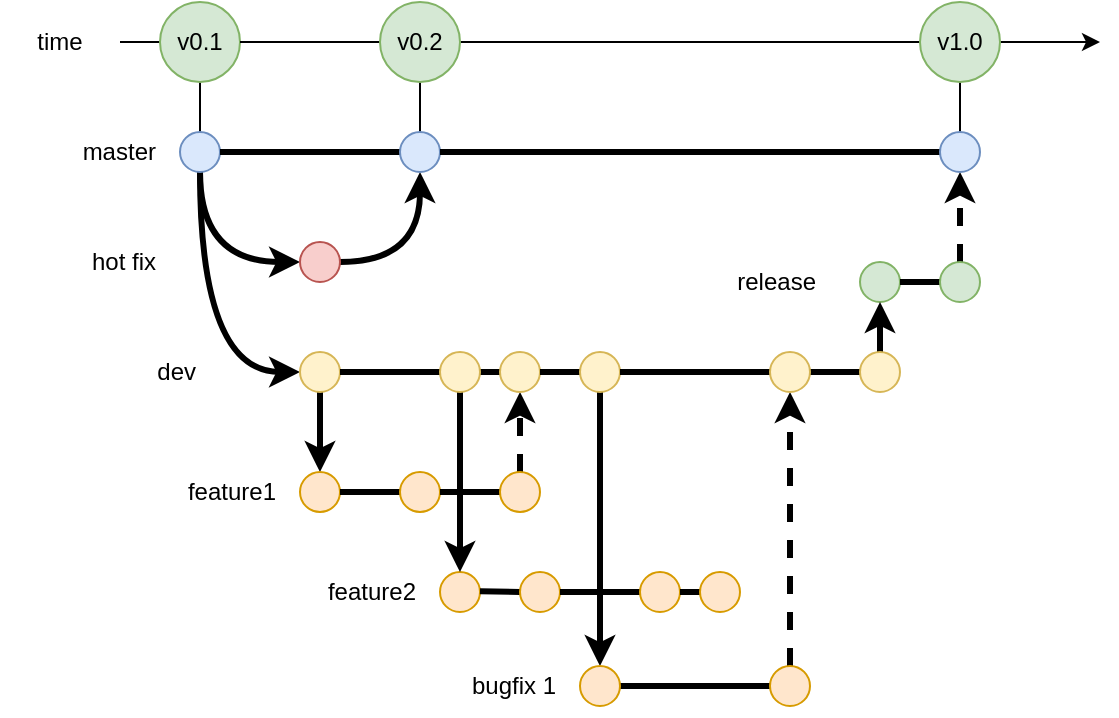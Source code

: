 <mxfile version="25.0.2">
  <diagram name="Page-1" id="3AEyisqIqyRekat88IwF">
    <mxGraphModel dx="768" dy="708" grid="1" gridSize="10" guides="1" tooltips="1" connect="1" arrows="1" fold="1" page="1" pageScale="1" pageWidth="850" pageHeight="1100" math="0" shadow="0">
      <root>
        <mxCell id="0" />
        <mxCell id="1" parent="0" />
        <mxCell id="RW_EFl4ua5fI-EQTaZHF-38" value="" style="endArrow=none;html=1;rounded=0;strokeWidth=3;" edge="1" parent="1" target="RW_EFl4ua5fI-EQTaZHF-36">
          <mxGeometry width="50" height="50" relative="1" as="geometry">
            <mxPoint x="240" y="285" as="sourcePoint" />
            <mxPoint x="760" y="285" as="targetPoint" />
          </mxGeometry>
        </mxCell>
        <mxCell id="RW_EFl4ua5fI-EQTaZHF-43" style="edgeStyle=orthogonalEdgeStyle;rounded=0;orthogonalLoop=1;jettySize=auto;html=1;exitX=0.5;exitY=1;exitDx=0;exitDy=0;entryX=0;entryY=0.5;entryDx=0;entryDy=0;curved=1;strokeWidth=3;" edge="1" parent="1" source="RW_EFl4ua5fI-EQTaZHF-36" target="RW_EFl4ua5fI-EQTaZHF-41">
          <mxGeometry relative="1" as="geometry" />
        </mxCell>
        <mxCell id="RW_EFl4ua5fI-EQTaZHF-105" style="edgeStyle=orthogonalEdgeStyle;rounded=0;orthogonalLoop=1;jettySize=auto;html=1;exitX=0.5;exitY=1;exitDx=0;exitDy=0;entryX=0;entryY=0.5;entryDx=0;entryDy=0;curved=1;strokeWidth=3;" edge="1" parent="1" source="RW_EFl4ua5fI-EQTaZHF-36" target="RW_EFl4ua5fI-EQTaZHF-63">
          <mxGeometry relative="1" as="geometry" />
        </mxCell>
        <mxCell id="RW_EFl4ua5fI-EQTaZHF-121" style="edgeStyle=orthogonalEdgeStyle;rounded=0;orthogonalLoop=1;jettySize=auto;html=1;exitX=0.5;exitY=0;exitDx=0;exitDy=0;entryX=0.5;entryY=1;entryDx=0;entryDy=0;endArrow=none;endFill=0;" edge="1" parent="1" source="RW_EFl4ua5fI-EQTaZHF-36" target="RW_EFl4ua5fI-EQTaZHF-70">
          <mxGeometry relative="1" as="geometry" />
        </mxCell>
        <mxCell id="RW_EFl4ua5fI-EQTaZHF-36" value="" style="ellipse;whiteSpace=wrap;html=1;aspect=fixed;fillColor=#dae8fc;strokeColor=#6c8ebf;" vertex="1" parent="1">
          <mxGeometry x="210" y="275" width="20" height="20" as="geometry" />
        </mxCell>
        <mxCell id="RW_EFl4ua5fI-EQTaZHF-39" value="master" style="text;html=1;align=right;verticalAlign=middle;whiteSpace=wrap;rounded=0;" vertex="1" parent="1">
          <mxGeometry x="140" y="270" width="60" height="30" as="geometry" />
        </mxCell>
        <mxCell id="RW_EFl4ua5fI-EQTaZHF-47" style="edgeStyle=orthogonalEdgeStyle;rounded=0;orthogonalLoop=1;jettySize=auto;html=1;exitX=0.5;exitY=1;exitDx=0;exitDy=0;entryX=0.5;entryY=0;entryDx=0;entryDy=0;strokeWidth=3;" edge="1" parent="1" source="RW_EFl4ua5fI-EQTaZHF-41" target="RW_EFl4ua5fI-EQTaZHF-45">
          <mxGeometry relative="1" as="geometry" />
        </mxCell>
        <mxCell id="RW_EFl4ua5fI-EQTaZHF-41" value="" style="ellipse;whiteSpace=wrap;html=1;aspect=fixed;fillColor=#fff2cc;strokeColor=#d6b656;" vertex="1" parent="1">
          <mxGeometry x="270" y="385" width="20" height="20" as="geometry" />
        </mxCell>
        <mxCell id="RW_EFl4ua5fI-EQTaZHF-42" value="dev" style="text;html=1;align=right;verticalAlign=middle;whiteSpace=wrap;rounded=0;" vertex="1" parent="1">
          <mxGeometry x="160" y="380" width="60" height="30" as="geometry" />
        </mxCell>
        <mxCell id="RW_EFl4ua5fI-EQTaZHF-45" value="" style="ellipse;whiteSpace=wrap;html=1;aspect=fixed;fillColor=#ffe6cc;strokeColor=#d79b00;" vertex="1" parent="1">
          <mxGeometry x="270" y="445" width="20" height="20" as="geometry" />
        </mxCell>
        <mxCell id="RW_EFl4ua5fI-EQTaZHF-46" value="feature1" style="text;html=1;align=right;verticalAlign=middle;whiteSpace=wrap;rounded=0;" vertex="1" parent="1">
          <mxGeometry x="200" y="440" width="60" height="30" as="geometry" />
        </mxCell>
        <mxCell id="RW_EFl4ua5fI-EQTaZHF-52" value="" style="endArrow=none;html=1;rounded=0;strokeWidth=3;" edge="1" parent="1" source="RW_EFl4ua5fI-EQTaZHF-45" target="RW_EFl4ua5fI-EQTaZHF-48">
          <mxGeometry width="50" height="50" relative="1" as="geometry">
            <mxPoint x="290" y="455" as="sourcePoint" />
            <mxPoint x="760" y="455" as="targetPoint" />
          </mxGeometry>
        </mxCell>
        <mxCell id="RW_EFl4ua5fI-EQTaZHF-48" value="" style="ellipse;whiteSpace=wrap;html=1;aspect=fixed;fillColor=#ffe6cc;strokeColor=#d79b00;" vertex="1" parent="1">
          <mxGeometry x="320" y="445" width="20" height="20" as="geometry" />
        </mxCell>
        <mxCell id="RW_EFl4ua5fI-EQTaZHF-55" value="" style="endArrow=none;html=1;rounded=0;strokeWidth=3;" edge="1" parent="1" source="RW_EFl4ua5fI-EQTaZHF-48" target="RW_EFl4ua5fI-EQTaZHF-53">
          <mxGeometry width="50" height="50" relative="1" as="geometry">
            <mxPoint x="340" y="455" as="sourcePoint" />
            <mxPoint x="760" y="455" as="targetPoint" />
          </mxGeometry>
        </mxCell>
        <mxCell id="RW_EFl4ua5fI-EQTaZHF-59" style="edgeStyle=orthogonalEdgeStyle;rounded=0;orthogonalLoop=1;jettySize=auto;html=1;exitX=0.5;exitY=0;exitDx=0;exitDy=0;entryX=0.5;entryY=1;entryDx=0;entryDy=0;strokeWidth=3;dashed=1;" edge="1" parent="1" source="RW_EFl4ua5fI-EQTaZHF-53" target="RW_EFl4ua5fI-EQTaZHF-56">
          <mxGeometry relative="1" as="geometry" />
        </mxCell>
        <mxCell id="RW_EFl4ua5fI-EQTaZHF-53" value="" style="ellipse;whiteSpace=wrap;html=1;aspect=fixed;fillColor=#ffe6cc;strokeColor=#d79b00;" vertex="1" parent="1">
          <mxGeometry x="370" y="445" width="20" height="20" as="geometry" />
        </mxCell>
        <mxCell id="RW_EFl4ua5fI-EQTaZHF-58" value="" style="endArrow=none;html=1;rounded=0;strokeWidth=3;" edge="1" parent="1" source="RW_EFl4ua5fI-EQTaZHF-75" target="RW_EFl4ua5fI-EQTaZHF-56">
          <mxGeometry width="50" height="50" relative="1" as="geometry">
            <mxPoint x="290" y="395" as="sourcePoint" />
            <mxPoint x="760" y="395" as="targetPoint" />
          </mxGeometry>
        </mxCell>
        <mxCell id="RW_EFl4ua5fI-EQTaZHF-56" value="" style="ellipse;whiteSpace=wrap;html=1;aspect=fixed;fillColor=#fff2cc;strokeColor=#d6b656;" vertex="1" parent="1">
          <mxGeometry x="370" y="385" width="20" height="20" as="geometry" />
        </mxCell>
        <mxCell id="RW_EFl4ua5fI-EQTaZHF-68" style="edgeStyle=orthogonalEdgeStyle;rounded=0;orthogonalLoop=1;jettySize=auto;html=1;exitX=1;exitY=0.5;exitDx=0;exitDy=0;entryX=0.5;entryY=1;entryDx=0;entryDy=0;curved=1;strokeWidth=3;" edge="1" parent="1" source="RW_EFl4ua5fI-EQTaZHF-63" target="RW_EFl4ua5fI-EQTaZHF-66">
          <mxGeometry relative="1" as="geometry" />
        </mxCell>
        <mxCell id="RW_EFl4ua5fI-EQTaZHF-63" value="" style="ellipse;whiteSpace=wrap;html=1;aspect=fixed;fillColor=#f8cecc;strokeColor=#b85450;" vertex="1" parent="1">
          <mxGeometry x="270" y="330" width="20" height="20" as="geometry" />
        </mxCell>
        <mxCell id="RW_EFl4ua5fI-EQTaZHF-64" value="hot fix" style="text;html=1;align=right;verticalAlign=middle;whiteSpace=wrap;rounded=0;" vertex="1" parent="1">
          <mxGeometry x="140" y="325" width="60" height="30" as="geometry" />
        </mxCell>
        <mxCell id="RW_EFl4ua5fI-EQTaZHF-67" value="" style="endArrow=none;html=1;rounded=0;strokeWidth=3;" edge="1" parent="1" source="RW_EFl4ua5fI-EQTaZHF-36" target="RW_EFl4ua5fI-EQTaZHF-66">
          <mxGeometry width="50" height="50" relative="1" as="geometry">
            <mxPoint x="230" y="285" as="sourcePoint" />
            <mxPoint x="760" y="285" as="targetPoint" />
          </mxGeometry>
        </mxCell>
        <mxCell id="RW_EFl4ua5fI-EQTaZHF-122" style="edgeStyle=orthogonalEdgeStyle;rounded=0;orthogonalLoop=1;jettySize=auto;html=1;exitX=0.5;exitY=0;exitDx=0;exitDy=0;entryX=0.5;entryY=1;entryDx=0;entryDy=0;endArrow=none;endFill=0;" edge="1" parent="1" source="RW_EFl4ua5fI-EQTaZHF-66" target="RW_EFl4ua5fI-EQTaZHF-69">
          <mxGeometry relative="1" as="geometry" />
        </mxCell>
        <mxCell id="RW_EFl4ua5fI-EQTaZHF-66" value="" style="ellipse;whiteSpace=wrap;html=1;aspect=fixed;fillColor=#dae8fc;strokeColor=#6c8ebf;" vertex="1" parent="1">
          <mxGeometry x="320" y="275" width="20" height="20" as="geometry" />
        </mxCell>
        <mxCell id="RW_EFl4ua5fI-EQTaZHF-72" value="" style="ellipse;whiteSpace=wrap;html=1;aspect=fixed;fillColor=#ffe6cc;strokeColor=#d79b00;" vertex="1" parent="1">
          <mxGeometry x="340" y="495" width="20" height="20" as="geometry" />
        </mxCell>
        <mxCell id="RW_EFl4ua5fI-EQTaZHF-73" value="feature2" style="text;html=1;align=right;verticalAlign=middle;whiteSpace=wrap;rounded=0;" vertex="1" parent="1">
          <mxGeometry x="270" y="490" width="60" height="30" as="geometry" />
        </mxCell>
        <mxCell id="RW_EFl4ua5fI-EQTaZHF-76" value="" style="endArrow=none;html=1;rounded=0;strokeWidth=3;" edge="1" parent="1" source="RW_EFl4ua5fI-EQTaZHF-41" target="RW_EFl4ua5fI-EQTaZHF-75">
          <mxGeometry width="50" height="50" relative="1" as="geometry">
            <mxPoint x="290" y="395" as="sourcePoint" />
            <mxPoint x="370" y="395" as="targetPoint" />
          </mxGeometry>
        </mxCell>
        <mxCell id="RW_EFl4ua5fI-EQTaZHF-77" style="edgeStyle=orthogonalEdgeStyle;rounded=0;orthogonalLoop=1;jettySize=auto;html=1;exitX=0.5;exitY=1;exitDx=0;exitDy=0;entryX=0.5;entryY=0;entryDx=0;entryDy=0;strokeWidth=3;" edge="1" parent="1" source="RW_EFl4ua5fI-EQTaZHF-75" target="RW_EFl4ua5fI-EQTaZHF-72">
          <mxGeometry relative="1" as="geometry" />
        </mxCell>
        <mxCell id="RW_EFl4ua5fI-EQTaZHF-75" value="" style="ellipse;whiteSpace=wrap;html=1;aspect=fixed;fillColor=#fff2cc;strokeColor=#d6b656;" vertex="1" parent="1">
          <mxGeometry x="340" y="385" width="20" height="20" as="geometry" />
        </mxCell>
        <mxCell id="RW_EFl4ua5fI-EQTaZHF-81" value="" style="endArrow=none;html=1;rounded=0;strokeWidth=3;" edge="1" parent="1" target="RW_EFl4ua5fI-EQTaZHF-78">
          <mxGeometry width="50" height="50" relative="1" as="geometry">
            <mxPoint x="360" y="504.66" as="sourcePoint" />
            <mxPoint x="730" y="504.66" as="targetPoint" />
          </mxGeometry>
        </mxCell>
        <mxCell id="RW_EFl4ua5fI-EQTaZHF-78" value="" style="ellipse;whiteSpace=wrap;html=1;aspect=fixed;fillColor=#ffe6cc;strokeColor=#d79b00;" vertex="1" parent="1">
          <mxGeometry x="380" y="495" width="20" height="20" as="geometry" />
        </mxCell>
        <mxCell id="RW_EFl4ua5fI-EQTaZHF-84" value="" style="endArrow=none;html=1;rounded=0;strokeWidth=3;" edge="1" parent="1" source="RW_EFl4ua5fI-EQTaZHF-78" target="RW_EFl4ua5fI-EQTaZHF-82">
          <mxGeometry width="50" height="50" relative="1" as="geometry">
            <mxPoint x="400" y="505" as="sourcePoint" />
            <mxPoint x="730" y="504.66" as="targetPoint" />
          </mxGeometry>
        </mxCell>
        <mxCell id="RW_EFl4ua5fI-EQTaZHF-82" value="" style="ellipse;whiteSpace=wrap;html=1;aspect=fixed;fillColor=#ffe6cc;strokeColor=#d79b00;" vertex="1" parent="1">
          <mxGeometry x="440" y="495" width="20" height="20" as="geometry" />
        </mxCell>
        <mxCell id="RW_EFl4ua5fI-EQTaZHF-86" value="" style="endArrow=none;html=1;rounded=0;strokeWidth=3;" edge="1" parent="1" source="RW_EFl4ua5fI-EQTaZHF-82" target="RW_EFl4ua5fI-EQTaZHF-85">
          <mxGeometry width="50" height="50" relative="1" as="geometry">
            <mxPoint x="460" y="505" as="sourcePoint" />
            <mxPoint x="730" y="504.66" as="targetPoint" />
          </mxGeometry>
        </mxCell>
        <mxCell id="RW_EFl4ua5fI-EQTaZHF-85" value="" style="ellipse;whiteSpace=wrap;html=1;aspect=fixed;fillColor=#ffe6cc;strokeColor=#d79b00;" vertex="1" parent="1">
          <mxGeometry x="470" y="495" width="20" height="20" as="geometry" />
        </mxCell>
        <mxCell id="RW_EFl4ua5fI-EQTaZHF-89" value="" style="endArrow=none;html=1;rounded=0;strokeWidth=3;" edge="1" parent="1" source="RW_EFl4ua5fI-EQTaZHF-56" target="RW_EFl4ua5fI-EQTaZHF-87">
          <mxGeometry width="50" height="50" relative="1" as="geometry">
            <mxPoint x="390" y="395" as="sourcePoint" />
            <mxPoint x="760" y="395" as="targetPoint" />
          </mxGeometry>
        </mxCell>
        <mxCell id="RW_EFl4ua5fI-EQTaZHF-92" style="edgeStyle=orthogonalEdgeStyle;rounded=0;orthogonalLoop=1;jettySize=auto;html=1;exitX=0.5;exitY=1;exitDx=0;exitDy=0;entryX=0.5;entryY=0;entryDx=0;entryDy=0;strokeWidth=3;" edge="1" parent="1" source="RW_EFl4ua5fI-EQTaZHF-87" target="RW_EFl4ua5fI-EQTaZHF-90">
          <mxGeometry relative="1" as="geometry" />
        </mxCell>
        <mxCell id="RW_EFl4ua5fI-EQTaZHF-87" value="" style="ellipse;whiteSpace=wrap;html=1;aspect=fixed;fillColor=#fff2cc;strokeColor=#d6b656;" vertex="1" parent="1">
          <mxGeometry x="410" y="385" width="20" height="20" as="geometry" />
        </mxCell>
        <mxCell id="RW_EFl4ua5fI-EQTaZHF-95" style="edgeStyle=orthogonalEdgeStyle;rounded=0;orthogonalLoop=1;jettySize=auto;html=1;exitX=1;exitY=0.5;exitDx=0;exitDy=0;entryX=0;entryY=0.5;entryDx=0;entryDy=0;startArrow=none;startFill=0;endArrow=none;endFill=0;strokeWidth=3;" edge="1" parent="1" source="RW_EFl4ua5fI-EQTaZHF-90" target="RW_EFl4ua5fI-EQTaZHF-93">
          <mxGeometry relative="1" as="geometry" />
        </mxCell>
        <mxCell id="RW_EFl4ua5fI-EQTaZHF-90" value="" style="ellipse;whiteSpace=wrap;html=1;aspect=fixed;fillColor=#ffe6cc;strokeColor=#d79b00;" vertex="1" parent="1">
          <mxGeometry x="410" y="542" width="20" height="20" as="geometry" />
        </mxCell>
        <mxCell id="RW_EFl4ua5fI-EQTaZHF-91" value="bugfix 1" style="text;html=1;align=right;verticalAlign=middle;whiteSpace=wrap;rounded=0;" vertex="1" parent="1">
          <mxGeometry x="340" y="537" width="60" height="30" as="geometry" />
        </mxCell>
        <mxCell id="RW_EFl4ua5fI-EQTaZHF-101" style="edgeStyle=orthogonalEdgeStyle;rounded=0;orthogonalLoop=1;jettySize=auto;html=1;exitX=0.5;exitY=0;exitDx=0;exitDy=0;entryX=0.5;entryY=1;entryDx=0;entryDy=0;strokeWidth=3;dashed=1;" edge="1" parent="1" source="RW_EFl4ua5fI-EQTaZHF-93" target="RW_EFl4ua5fI-EQTaZHF-97">
          <mxGeometry relative="1" as="geometry" />
        </mxCell>
        <mxCell id="RW_EFl4ua5fI-EQTaZHF-93" value="" style="ellipse;whiteSpace=wrap;html=1;aspect=fixed;fillColor=#ffe6cc;strokeColor=#d79b00;" vertex="1" parent="1">
          <mxGeometry x="505" y="542" width="20" height="20" as="geometry" />
        </mxCell>
        <mxCell id="RW_EFl4ua5fI-EQTaZHF-100" value="" style="endArrow=none;html=1;rounded=0;strokeWidth=3;" edge="1" parent="1" source="RW_EFl4ua5fI-EQTaZHF-87" target="RW_EFl4ua5fI-EQTaZHF-97">
          <mxGeometry width="50" height="50" relative="1" as="geometry">
            <mxPoint x="430" y="395" as="sourcePoint" />
            <mxPoint x="760" y="395" as="targetPoint" />
          </mxGeometry>
        </mxCell>
        <mxCell id="RW_EFl4ua5fI-EQTaZHF-132" style="edgeStyle=orthogonalEdgeStyle;rounded=0;orthogonalLoop=1;jettySize=auto;html=1;exitX=1;exitY=0.5;exitDx=0;exitDy=0;entryX=0;entryY=0.5;entryDx=0;entryDy=0;endArrow=none;endFill=0;strokeWidth=3;" edge="1" parent="1" source="RW_EFl4ua5fI-EQTaZHF-97" target="RW_EFl4ua5fI-EQTaZHF-130">
          <mxGeometry relative="1" as="geometry" />
        </mxCell>
        <mxCell id="RW_EFl4ua5fI-EQTaZHF-97" value="" style="ellipse;whiteSpace=wrap;html=1;aspect=fixed;fillColor=#fff2cc;strokeColor=#d6b656;" vertex="1" parent="1">
          <mxGeometry x="505" y="385" width="20" height="20" as="geometry" />
        </mxCell>
        <mxCell id="RW_EFl4ua5fI-EQTaZHF-104" value="release" style="text;html=1;align=right;verticalAlign=middle;whiteSpace=wrap;rounded=0;" vertex="1" parent="1">
          <mxGeometry x="470" y="335" width="60" height="30" as="geometry" />
        </mxCell>
        <mxCell id="RW_EFl4ua5fI-EQTaZHF-108" value="" style="ellipse;whiteSpace=wrap;html=1;aspect=fixed;fillColor=#d5e8d4;strokeColor=#82b366;" vertex="1" parent="1">
          <mxGeometry x="550" y="340" width="20" height="20" as="geometry" />
        </mxCell>
        <mxCell id="RW_EFl4ua5fI-EQTaZHF-113" value="" style="endArrow=none;html=1;rounded=0;strokeWidth=3;" edge="1" parent="1" source="RW_EFl4ua5fI-EQTaZHF-108" target="RW_EFl4ua5fI-EQTaZHF-112">
          <mxGeometry width="50" height="50" relative="1" as="geometry">
            <mxPoint x="570" y="350" as="sourcePoint" />
            <mxPoint x="760" y="349.66" as="targetPoint" />
          </mxGeometry>
        </mxCell>
        <mxCell id="RW_EFl4ua5fI-EQTaZHF-120" style="edgeStyle=orthogonalEdgeStyle;rounded=0;orthogonalLoop=1;jettySize=auto;html=1;exitX=0.5;exitY=0;exitDx=0;exitDy=0;entryX=0.5;entryY=1;entryDx=0;entryDy=0;strokeWidth=3;dashed=1;" edge="1" parent="1" source="RW_EFl4ua5fI-EQTaZHF-112" target="RW_EFl4ua5fI-EQTaZHF-118">
          <mxGeometry relative="1" as="geometry" />
        </mxCell>
        <mxCell id="RW_EFl4ua5fI-EQTaZHF-112" value="" style="ellipse;whiteSpace=wrap;html=1;aspect=fixed;fillColor=#d5e8d4;strokeColor=#82b366;" vertex="1" parent="1">
          <mxGeometry x="590" y="340" width="20" height="20" as="geometry" />
        </mxCell>
        <mxCell id="RW_EFl4ua5fI-EQTaZHF-119" value="" style="endArrow=none;html=1;rounded=0;strokeWidth=3;" edge="1" parent="1" source="RW_EFl4ua5fI-EQTaZHF-66" target="RW_EFl4ua5fI-EQTaZHF-118">
          <mxGeometry width="50" height="50" relative="1" as="geometry">
            <mxPoint x="340" y="285" as="sourcePoint" />
            <mxPoint x="760" y="285" as="targetPoint" />
          </mxGeometry>
        </mxCell>
        <mxCell id="RW_EFl4ua5fI-EQTaZHF-123" style="edgeStyle=orthogonalEdgeStyle;rounded=0;orthogonalLoop=1;jettySize=auto;html=1;exitX=0.5;exitY=0;exitDx=0;exitDy=0;entryX=0.5;entryY=1;entryDx=0;entryDy=0;endArrow=none;endFill=0;" edge="1" parent="1" source="RW_EFl4ua5fI-EQTaZHF-118" target="RW_EFl4ua5fI-EQTaZHF-115">
          <mxGeometry relative="1" as="geometry" />
        </mxCell>
        <mxCell id="RW_EFl4ua5fI-EQTaZHF-118" value="" style="ellipse;whiteSpace=wrap;html=1;aspect=fixed;fillColor=#dae8fc;strokeColor=#6c8ebf;" vertex="1" parent="1">
          <mxGeometry x="590" y="275" width="20" height="20" as="geometry" />
        </mxCell>
        <mxCell id="RW_EFl4ua5fI-EQTaZHF-124" value="" style="endArrow=classic;html=1;rounded=0;" edge="1" parent="1" source="RW_EFl4ua5fI-EQTaZHF-115">
          <mxGeometry width="50" height="50" relative="1" as="geometry">
            <mxPoint x="100" y="229.66" as="sourcePoint" />
            <mxPoint x="670" y="230" as="targetPoint" />
          </mxGeometry>
        </mxCell>
        <mxCell id="RW_EFl4ua5fI-EQTaZHF-126" value="" style="endArrow=none;html=1;rounded=0;endFill=0;" edge="1" parent="1" source="RW_EFl4ua5fI-EQTaZHF-125" target="RW_EFl4ua5fI-EQTaZHF-70">
          <mxGeometry width="50" height="50" relative="1" as="geometry">
            <mxPoint x="100" y="229.66" as="sourcePoint" />
            <mxPoint x="670" y="230" as="targetPoint" />
          </mxGeometry>
        </mxCell>
        <mxCell id="RW_EFl4ua5fI-EQTaZHF-70" value="v0.1" style="ellipse;whiteSpace=wrap;html=1;aspect=fixed;fillColor=#d5e8d4;strokeColor=#82b366;" vertex="1" parent="1">
          <mxGeometry x="200" y="210" width="40" height="40" as="geometry" />
        </mxCell>
        <mxCell id="RW_EFl4ua5fI-EQTaZHF-129" value="" style="endArrow=none;html=1;rounded=0;endFill=0;" edge="1" parent="1" source="RW_EFl4ua5fI-EQTaZHF-70" target="RW_EFl4ua5fI-EQTaZHF-115">
          <mxGeometry width="50" height="50" relative="1" as="geometry">
            <mxPoint x="240" y="230" as="sourcePoint" />
            <mxPoint x="670" y="230" as="targetPoint" />
          </mxGeometry>
        </mxCell>
        <mxCell id="RW_EFl4ua5fI-EQTaZHF-115" value="v1.0" style="ellipse;whiteSpace=wrap;html=1;aspect=fixed;fillColor=#d5e8d4;strokeColor=#82b366;" vertex="1" parent="1">
          <mxGeometry x="580" y="210" width="40" height="40" as="geometry" />
        </mxCell>
        <mxCell id="RW_EFl4ua5fI-EQTaZHF-69" value="v0.2" style="ellipse;whiteSpace=wrap;html=1;aspect=fixed;fillColor=#d5e8d4;strokeColor=#82b366;" vertex="1" parent="1">
          <mxGeometry x="310" y="210" width="40" height="40" as="geometry" />
        </mxCell>
        <mxCell id="RW_EFl4ua5fI-EQTaZHF-133" style="edgeStyle=orthogonalEdgeStyle;rounded=0;orthogonalLoop=1;jettySize=auto;html=1;exitX=0.5;exitY=0;exitDx=0;exitDy=0;entryX=0.5;entryY=1;entryDx=0;entryDy=0;strokeWidth=3;" edge="1" parent="1" source="RW_EFl4ua5fI-EQTaZHF-130" target="RW_EFl4ua5fI-EQTaZHF-108">
          <mxGeometry relative="1" as="geometry" />
        </mxCell>
        <mxCell id="RW_EFl4ua5fI-EQTaZHF-130" value="" style="ellipse;whiteSpace=wrap;html=1;aspect=fixed;fillColor=#fff2cc;strokeColor=#d6b656;" vertex="1" parent="1">
          <mxGeometry x="550" y="385" width="20" height="20" as="geometry" />
        </mxCell>
        <mxCell id="RW_EFl4ua5fI-EQTaZHF-125" value="time" style="text;html=1;align=center;verticalAlign=middle;whiteSpace=wrap;rounded=0;" vertex="1" parent="1">
          <mxGeometry x="120" y="215" width="60" height="30" as="geometry" />
        </mxCell>
      </root>
    </mxGraphModel>
  </diagram>
</mxfile>

